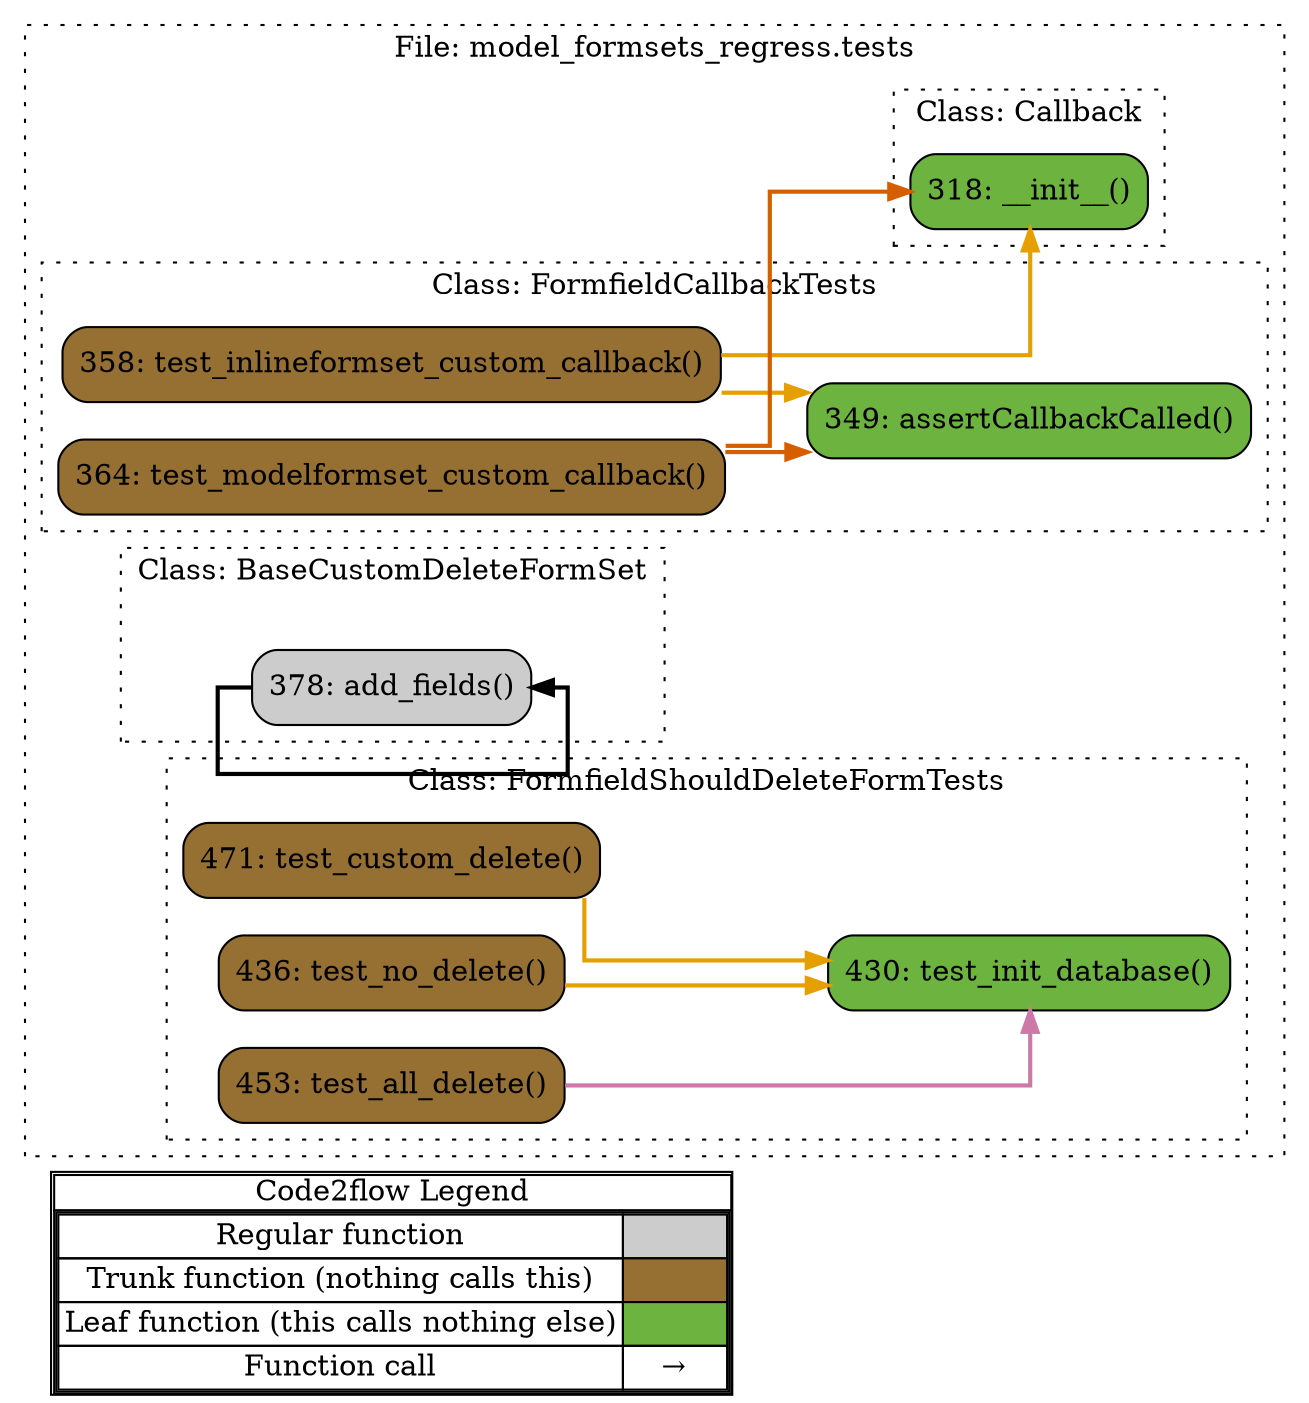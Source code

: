 digraph G {
concentrate=true;
splines="ortho";
rankdir="LR";
subgraph legend{
    rank = min;
    label = "legend";
    Legend [shape=none, margin=0, label = <
        <table cellspacing="0" cellpadding="0" border="1"><tr><td>Code2flow Legend</td></tr><tr><td>
        <table cellspacing="0">
        <tr><td>Regular function</td><td width="50px" bgcolor='#cccccc'></td></tr>
        <tr><td>Trunk function (nothing calls this)</td><td bgcolor='#966F33'></td></tr>
        <tr><td>Leaf function (this calls nothing else)</td><td bgcolor='#6db33f'></td></tr>
        <tr><td>Function call</td><td><font color='black'>&#8594;</font></td></tr>
        </table></td></tr></table>
        >];
}node_27a28a30 [label="378: add_fields()" name="model_formsets_regress.tests::BaseCustomDeleteFormSet.add_fields" shape="rect" style="rounded,filled" fillcolor="#cccccc" ];
node_8805f41c [label="318: __init__()" name="model_formsets_regress.tests::Callback.__init__" shape="rect" style="rounded,filled" fillcolor="#6db33f" ];
node_6317e92d [label="349: assertCallbackCalled()" name="model_formsets_regress.tests::FormfieldCallbackTests.assertCallbackCalled" shape="rect" style="rounded,filled" fillcolor="#6db33f" ];
node_a0b02349 [label="358: test_inlineformset_custom_callback()" name="model_formsets_regress.tests::FormfieldCallbackTests.test_inlineformset_custom_callback" shape="rect" style="rounded,filled" fillcolor="#966F33" ];
node_1a4f66b6 [label="364: test_modelformset_custom_callback()" name="model_formsets_regress.tests::FormfieldCallbackTests.test_modelformset_custom_callback" shape="rect" style="rounded,filled" fillcolor="#966F33" ];
node_399f4f6f [label="453: test_all_delete()" name="model_formsets_regress.tests::FormfieldShouldDeleteFormTests.test_all_delete" shape="rect" style="rounded,filled" fillcolor="#966F33" ];
node_17520f01 [label="471: test_custom_delete()" name="model_formsets_regress.tests::FormfieldShouldDeleteFormTests.test_custom_delete" shape="rect" style="rounded,filled" fillcolor="#966F33" ];
node_70a67348 [label="430: test_init_database()" name="model_formsets_regress.tests::FormfieldShouldDeleteFormTests.test_init_database" shape="rect" style="rounded,filled" fillcolor="#6db33f" ];
node_30f8cd81 [label="436: test_no_delete()" name="model_formsets_regress.tests::FormfieldShouldDeleteFormTests.test_no_delete" shape="rect" style="rounded,filled" fillcolor="#966F33" ];
node_27a28a30 -> node_27a28a30 [color="#000000" penwidth="2"];
node_a0b02349 -> node_8805f41c [color="#E69F00" penwidth="2"];
node_a0b02349 -> node_6317e92d [color="#E69F00" penwidth="2"];
node_1a4f66b6 -> node_8805f41c [color="#D55E00" penwidth="2"];
node_1a4f66b6 -> node_6317e92d [color="#D55E00" penwidth="2"];
node_399f4f6f -> node_70a67348 [color="#CC79A7" penwidth="2"];
node_17520f01 -> node_70a67348 [color="#E69F00" penwidth="2"];
node_30f8cd81 -> node_70a67348 [color="#E69F00" penwidth="2"];
subgraph cluster_1c0b6469 {
    label="File: model_formsets_regress.tests";
    name="model_formsets_regress.tests";
    style="filled";
    graph[style=dotted];
    subgraph cluster_d44d5fbe {
        node_8805f41c;
        label="Class: Callback";
        name="Callback";
        style="filled";
        graph[style=dotted];
    };
    subgraph cluster_04bb33cd {
        node_6317e92d node_a0b02349 node_1a4f66b6;
        label="Class: FormfieldCallbackTests";
        name="FormfieldCallbackTests";
        style="filled";
        graph[style=dotted];
    };
    subgraph cluster_bd3d3d2b {
        node_27a28a30;
        label="Class: BaseCustomDeleteFormSet";
        name="BaseCustomDeleteFormSet";
        style="filled";
        graph[style=dotted];
    };
    subgraph cluster_153af0dc {
        node_70a67348 node_30f8cd81 node_399f4f6f node_17520f01;
        label="Class: FormfieldShouldDeleteFormTests";
        name="FormfieldShouldDeleteFormTests";
        style="filled";
        graph[style=dotted];
    };
};
}
